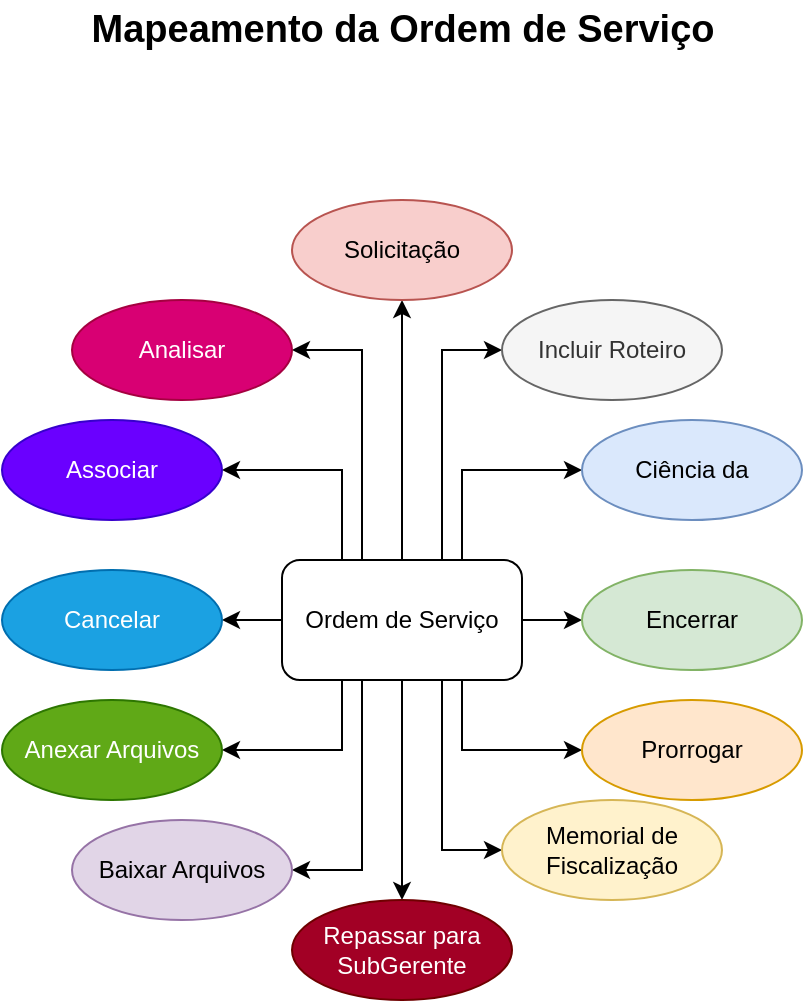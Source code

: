 <mxfile version="18.0.2" type="github"><diagram id="wawIsbfm05siuFcCVTbk" name="Page-1"><mxGraphModel dx="1673" dy="885" grid="1" gridSize="10" guides="1" tooltips="1" connect="1" arrows="1" fold="1" page="1" pageScale="1" pageWidth="827" pageHeight="1169" background="none" math="0" shadow="0"><root><mxCell id="0"/><mxCell id="1" parent="0"/><mxCell id="rPp05jL8hm5lkfTIfTuw-12" value="" style="edgeStyle=orthogonalEdgeStyle;rounded=0;orthogonalLoop=1;jettySize=auto;html=1;" edge="1" parent="1" source="rPp05jL8hm5lkfTIfTuw-1" target="rPp05jL8hm5lkfTIfTuw-5"><mxGeometry relative="1" as="geometry"/></mxCell><mxCell id="rPp05jL8hm5lkfTIfTuw-14" style="edgeStyle=orthogonalEdgeStyle;rounded=0;orthogonalLoop=1;jettySize=auto;html=1;exitX=0.25;exitY=0;exitDx=0;exitDy=0;entryX=1;entryY=0.5;entryDx=0;entryDy=0;" edge="1" parent="1" source="rPp05jL8hm5lkfTIfTuw-1" target="rPp05jL8hm5lkfTIfTuw-10"><mxGeometry relative="1" as="geometry"><Array as="points"><mxPoint x="394" y="320"/><mxPoint x="394" y="215"/></Array></mxGeometry></mxCell><mxCell id="rPp05jL8hm5lkfTIfTuw-15" style="edgeStyle=orthogonalEdgeStyle;rounded=0;orthogonalLoop=1;jettySize=auto;html=1;exitX=0.25;exitY=0;exitDx=0;exitDy=0;entryX=1;entryY=0.5;entryDx=0;entryDy=0;" edge="1" parent="1" source="rPp05jL8hm5lkfTIfTuw-1" target="rPp05jL8hm5lkfTIfTuw-11"><mxGeometry relative="1" as="geometry"/></mxCell><mxCell id="rPp05jL8hm5lkfTIfTuw-18" value="" style="edgeStyle=orthogonalEdgeStyle;rounded=0;orthogonalLoop=1;jettySize=auto;html=1;" edge="1" parent="1" source="rPp05jL8hm5lkfTIfTuw-1" target="rPp05jL8hm5lkfTIfTuw-16"><mxGeometry relative="1" as="geometry"/></mxCell><mxCell id="rPp05jL8hm5lkfTIfTuw-20" style="edgeStyle=orthogonalEdgeStyle;rounded=0;orthogonalLoop=1;jettySize=auto;html=1;exitX=0.25;exitY=1;exitDx=0;exitDy=0;entryX=1;entryY=0.5;entryDx=0;entryDy=0;" edge="1" parent="1" source="rPp05jL8hm5lkfTIfTuw-1" target="rPp05jL8hm5lkfTIfTuw-19"><mxGeometry relative="1" as="geometry"/></mxCell><mxCell id="rPp05jL8hm5lkfTIfTuw-22" style="edgeStyle=orthogonalEdgeStyle;rounded=0;orthogonalLoop=1;jettySize=auto;html=1;exitX=0.5;exitY=1;exitDx=0;exitDy=0;entryX=1;entryY=0.5;entryDx=0;entryDy=0;" edge="1" parent="1" source="rPp05jL8hm5lkfTIfTuw-1" target="rPp05jL8hm5lkfTIfTuw-21"><mxGeometry relative="1" as="geometry"><Array as="points"><mxPoint x="394" y="380"/><mxPoint x="394" y="475"/></Array></mxGeometry></mxCell><mxCell id="rPp05jL8hm5lkfTIfTuw-24" style="edgeStyle=orthogonalEdgeStyle;rounded=0;orthogonalLoop=1;jettySize=auto;html=1;exitX=0.75;exitY=0;exitDx=0;exitDy=0;entryX=0;entryY=0.5;entryDx=0;entryDy=0;" edge="1" parent="1" source="rPp05jL8hm5lkfTIfTuw-1" target="rPp05jL8hm5lkfTIfTuw-23"><mxGeometry relative="1" as="geometry"><Array as="points"><mxPoint x="434" y="320"/><mxPoint x="434" y="215"/></Array></mxGeometry></mxCell><mxCell id="rPp05jL8hm5lkfTIfTuw-26" style="edgeStyle=orthogonalEdgeStyle;rounded=0;orthogonalLoop=1;jettySize=auto;html=1;exitX=0.75;exitY=0;exitDx=0;exitDy=0;entryX=0;entryY=0.5;entryDx=0;entryDy=0;" edge="1" parent="1" source="rPp05jL8hm5lkfTIfTuw-1" target="rPp05jL8hm5lkfTIfTuw-25"><mxGeometry relative="1" as="geometry"/></mxCell><mxCell id="rPp05jL8hm5lkfTIfTuw-28" value="" style="edgeStyle=orthogonalEdgeStyle;rounded=0;orthogonalLoop=1;jettySize=auto;html=1;" edge="1" parent="1" source="rPp05jL8hm5lkfTIfTuw-1" target="rPp05jL8hm5lkfTIfTuw-27"><mxGeometry relative="1" as="geometry"/></mxCell><mxCell id="rPp05jL8hm5lkfTIfTuw-33" style="edgeStyle=orthogonalEdgeStyle;rounded=0;orthogonalLoop=1;jettySize=auto;html=1;exitX=0.75;exitY=1;exitDx=0;exitDy=0;entryX=0;entryY=0.5;entryDx=0;entryDy=0;" edge="1" parent="1" source="rPp05jL8hm5lkfTIfTuw-1" target="rPp05jL8hm5lkfTIfTuw-30"><mxGeometry relative="1" as="geometry"/></mxCell><mxCell id="rPp05jL8hm5lkfTIfTuw-34" style="edgeStyle=orthogonalEdgeStyle;rounded=0;orthogonalLoop=1;jettySize=auto;html=1;exitX=0.5;exitY=1;exitDx=0;exitDy=0;entryX=0;entryY=0.5;entryDx=0;entryDy=0;" edge="1" parent="1" source="rPp05jL8hm5lkfTIfTuw-1" target="rPp05jL8hm5lkfTIfTuw-29"><mxGeometry relative="1" as="geometry"><Array as="points"><mxPoint x="434" y="380"/><mxPoint x="434" y="465"/></Array></mxGeometry></mxCell><mxCell id="rPp05jL8hm5lkfTIfTuw-36" value="" style="edgeStyle=orthogonalEdgeStyle;rounded=0;orthogonalLoop=1;jettySize=auto;html=1;" edge="1" parent="1" source="rPp05jL8hm5lkfTIfTuw-1" target="rPp05jL8hm5lkfTIfTuw-32"><mxGeometry relative="1" as="geometry"/></mxCell><mxCell id="rPp05jL8hm5lkfTIfTuw-1" value="Ordem de Serviço" style="rounded=1;whiteSpace=wrap;html=1;gradientColor=none;gradientDirection=radial;shadow=0;glass=0;sketch=0;" vertex="1" parent="1"><mxGeometry x="354" y="320" width="120" height="60" as="geometry"/></mxCell><mxCell id="rPp05jL8hm5lkfTIfTuw-5" value="Solicitação" style="ellipse;whiteSpace=wrap;html=1;fillColor=#f8cecc;strokeColor=#b85450;" vertex="1" parent="1"><mxGeometry x="359" y="140" width="110" height="50" as="geometry"/></mxCell><mxCell id="rPp05jL8hm5lkfTIfTuw-10" value="Analisar" style="ellipse;whiteSpace=wrap;html=1;fillColor=#d80073;fontColor=#ffffff;strokeColor=#A50040;" vertex="1" parent="1"><mxGeometry x="249" y="190" width="110" height="50" as="geometry"/></mxCell><mxCell id="rPp05jL8hm5lkfTIfTuw-11" value="Associar " style="ellipse;whiteSpace=wrap;html=1;fillColor=#6a00ff;fontColor=#ffffff;strokeColor=#3700CC;" vertex="1" parent="1"><mxGeometry x="214" y="250" width="110" height="50" as="geometry"/></mxCell><mxCell id="rPp05jL8hm5lkfTIfTuw-16" value="Cancelar" style="ellipse;whiteSpace=wrap;html=1;fillColor=#1ba1e2;fontColor=#ffffff;strokeColor=#006EAF;" vertex="1" parent="1"><mxGeometry x="214" y="325" width="110" height="50" as="geometry"/></mxCell><mxCell id="rPp05jL8hm5lkfTIfTuw-19" value="Anexar Arquivos" style="ellipse;whiteSpace=wrap;html=1;fillColor=#60a917;fontColor=#ffffff;strokeColor=#2D7600;" vertex="1" parent="1"><mxGeometry x="214" y="390" width="110" height="50" as="geometry"/></mxCell><mxCell id="rPp05jL8hm5lkfTIfTuw-21" value="Baixar Arquivos" style="ellipse;whiteSpace=wrap;html=1;fillColor=#e1d5e7;strokeColor=#9673a6;" vertex="1" parent="1"><mxGeometry x="249" y="450" width="110" height="50" as="geometry"/></mxCell><mxCell id="rPp05jL8hm5lkfTIfTuw-23" value="Incluir Roteiro" style="ellipse;whiteSpace=wrap;html=1;fillColor=#f5f5f5;fontColor=#333333;strokeColor=#666666;" vertex="1" parent="1"><mxGeometry x="464" y="190" width="110" height="50" as="geometry"/></mxCell><mxCell id="rPp05jL8hm5lkfTIfTuw-25" value="Ciência da " style="ellipse;whiteSpace=wrap;html=1;fillColor=#dae8fc;strokeColor=#6c8ebf;" vertex="1" parent="1"><mxGeometry x="504" y="250" width="110" height="50" as="geometry"/></mxCell><mxCell id="rPp05jL8hm5lkfTIfTuw-27" value="Encerrar" style="ellipse;whiteSpace=wrap;html=1;fillColor=#d5e8d4;strokeColor=#82b366;" vertex="1" parent="1"><mxGeometry x="504" y="325" width="110" height="50" as="geometry"/></mxCell><mxCell id="rPp05jL8hm5lkfTIfTuw-29" value="Memorial de Fiscalização" style="ellipse;whiteSpace=wrap;html=1;fillColor=#fff2cc;strokeColor=#d6b656;" vertex="1" parent="1"><mxGeometry x="464" y="440" width="110" height="50" as="geometry"/></mxCell><mxCell id="rPp05jL8hm5lkfTIfTuw-30" value="Prorrogar" style="ellipse;whiteSpace=wrap;html=1;fillColor=#ffe6cc;strokeColor=#d79b00;" vertex="1" parent="1"><mxGeometry x="504" y="390" width="110" height="50" as="geometry"/></mxCell><mxCell id="rPp05jL8hm5lkfTIfTuw-32" value="Repassar para SubGerente" style="ellipse;whiteSpace=wrap;html=1;fillColor=#a20025;strokeColor=#6F0000;fontColor=#ffffff;" vertex="1" parent="1"><mxGeometry x="359" y="490" width="110" height="50" as="geometry"/></mxCell><mxCell id="rPp05jL8hm5lkfTIfTuw-37" value="Mapeamento da Ordem de Serviço" style="text;html=1;align=center;verticalAlign=middle;resizable=0;points=[];autosize=1;strokeColor=none;fillColor=none;fontStyle=1;fontSize=19;" vertex="1" parent="1"><mxGeometry x="249" y="40" width="330" height="30" as="geometry"/></mxCell></root></mxGraphModel></diagram></mxfile>